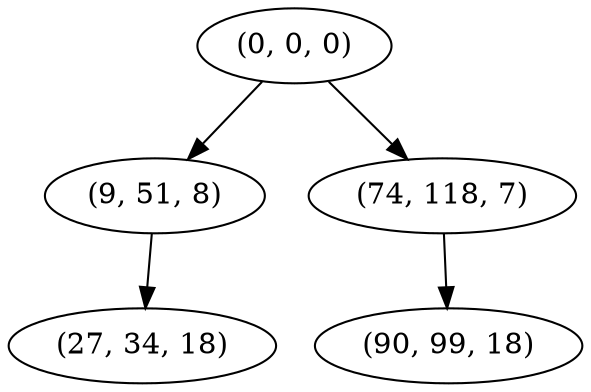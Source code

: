 digraph tree {
    "(0, 0, 0)";
    "(9, 51, 8)";
    "(27, 34, 18)";
    "(74, 118, 7)";
    "(90, 99, 18)";
    "(0, 0, 0)" -> "(9, 51, 8)";
    "(0, 0, 0)" -> "(74, 118, 7)";
    "(9, 51, 8)" -> "(27, 34, 18)";
    "(74, 118, 7)" -> "(90, 99, 18)";
}
